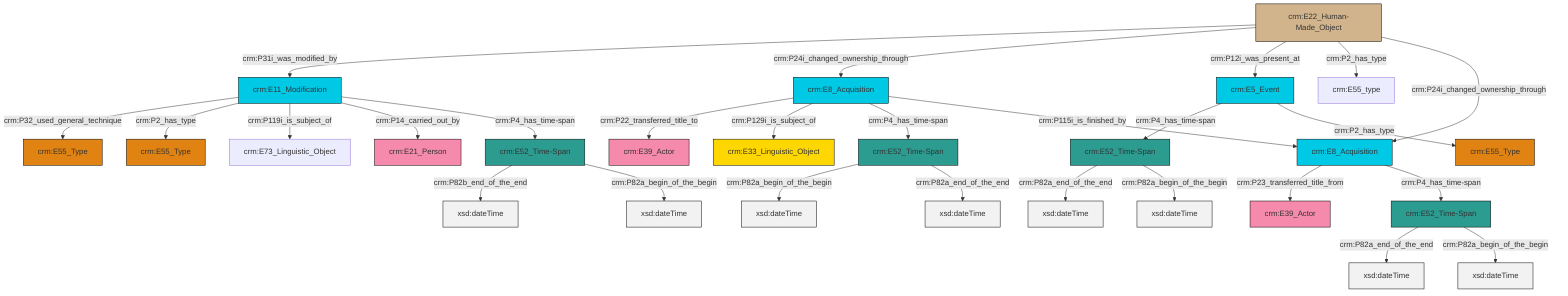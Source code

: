 graph TD
classDef Literal fill:#f2f2f2,stroke:#000000;
classDef CRM_Entity fill:#FFFFFF,stroke:#000000;
classDef Temporal_Entity fill:#00C9E6, stroke:#000000;
classDef Type fill:#E18312, stroke:#000000;
classDef Time-Span fill:#2C9C91, stroke:#000000;
classDef Appellation fill:#FFEB7F, stroke:#000000;
classDef Place fill:#008836, stroke:#000000;
classDef Persistent_Item fill:#B266B2, stroke:#000000;
classDef Conceptual_Object fill:#FFD700, stroke:#000000;
classDef Physical_Thing fill:#D2B48C, stroke:#000000;
classDef Actor fill:#f58aad, stroke:#000000;
classDef PC_Classes fill:#4ce600, stroke:#000000;
classDef Multi fill:#cccccc,stroke:#000000;

0["crm:E8_Acquisition"]:::Temporal_Entity -->|crm:P22_transferred_title_to| 1["crm:E39_Actor"]:::Actor
2["crm:E52_Time-Span"]:::Time-Span -->|crm:P82b_end_of_the_end| 3[xsd:dateTime]:::Literal
0["crm:E8_Acquisition"]:::Temporal_Entity -->|crm:P129i_is_subject_of| 4["crm:E33_Linguistic_Object"]:::Conceptual_Object
6["crm:E52_Time-Span"]:::Time-Span -->|crm:P82a_end_of_the_end| 7[xsd:dateTime]:::Literal
12["crm:E11_Modification"]:::Temporal_Entity -->|crm:P32_used_general_technique| 13["crm:E55_Type"]:::Type
15["crm:E52_Time-Span"]:::Time-Span -->|crm:P82a_end_of_the_end| 17[xsd:dateTime]:::Literal
10["crm:E22_Human-Made_Object"]:::Physical_Thing -->|crm:P31i_was_modified_by| 12["crm:E11_Modification"]:::Temporal_Entity
15["crm:E52_Time-Span"]:::Time-Span -->|crm:P82a_begin_of_the_begin| 18[xsd:dateTime]:::Literal
0["crm:E8_Acquisition"]:::Temporal_Entity -->|crm:P4_has_time-span| 24["crm:E52_Time-Span"]:::Time-Span
24["crm:E52_Time-Span"]:::Time-Span -->|crm:P82a_begin_of_the_begin| 25[xsd:dateTime]:::Literal
0["crm:E8_Acquisition"]:::Temporal_Entity -->|crm:P115i_is_finished_by| 8["crm:E8_Acquisition"]:::Temporal_Entity
8["crm:E8_Acquisition"]:::Temporal_Entity -->|crm:P23_transferred_title_from| 27["crm:E39_Actor"]:::Actor
28["crm:E5_Event"]:::Temporal_Entity -->|crm:P4_has_time-span| 6["crm:E52_Time-Span"]:::Time-Span
10["crm:E22_Human-Made_Object"]:::Physical_Thing -->|crm:P24i_changed_ownership_through| 0["crm:E8_Acquisition"]:::Temporal_Entity
12["crm:E11_Modification"]:::Temporal_Entity -->|crm:P2_has_type| 29["crm:E55_Type"]:::Type
28["crm:E5_Event"]:::Temporal_Entity -->|crm:P2_has_type| 30["crm:E55_Type"]:::Type
2["crm:E52_Time-Span"]:::Time-Span -->|crm:P82a_begin_of_the_begin| 31[xsd:dateTime]:::Literal
24["crm:E52_Time-Span"]:::Time-Span -->|crm:P82a_end_of_the_end| 35[xsd:dateTime]:::Literal
10["crm:E22_Human-Made_Object"]:::Physical_Thing -->|crm:P12i_was_present_at| 28["crm:E5_Event"]:::Temporal_Entity
6["crm:E52_Time-Span"]:::Time-Span -->|crm:P82a_begin_of_the_begin| 38[xsd:dateTime]:::Literal
12["crm:E11_Modification"]:::Temporal_Entity -->|crm:P119i_is_subject_of| 22["crm:E73_Linguistic_Object"]:::Default
10["crm:E22_Human-Made_Object"]:::Physical_Thing -->|crm:P2_has_type| 40["crm:E55_type"]:::Default
12["crm:E11_Modification"]:::Temporal_Entity -->|crm:P14_carried_out_by| 19["crm:E21_Person"]:::Actor
8["crm:E8_Acquisition"]:::Temporal_Entity -->|crm:P4_has_time-span| 15["crm:E52_Time-Span"]:::Time-Span
10["crm:E22_Human-Made_Object"]:::Physical_Thing -->|crm:P24i_changed_ownership_through| 8["crm:E8_Acquisition"]:::Temporal_Entity
12["crm:E11_Modification"]:::Temporal_Entity -->|crm:P4_has_time-span| 2["crm:E52_Time-Span"]:::Time-Span